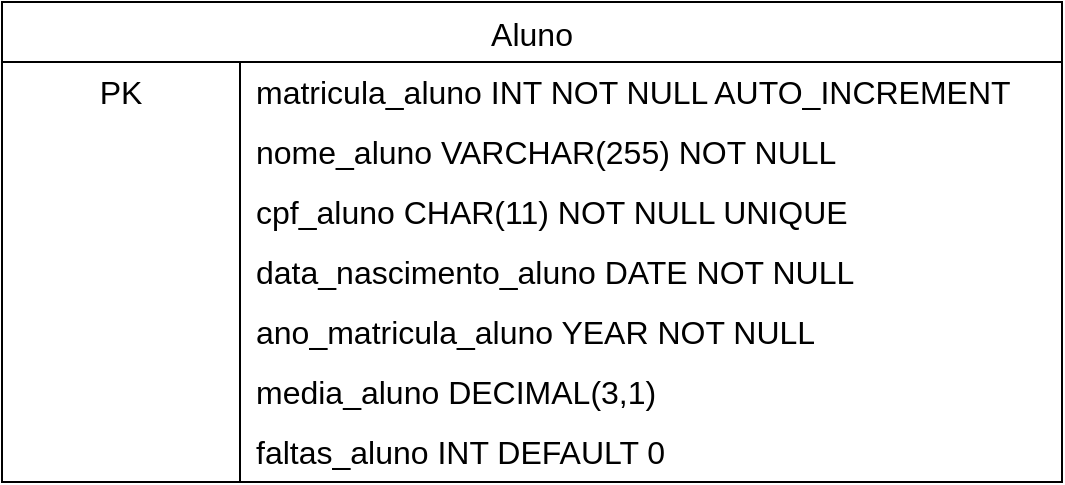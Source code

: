 <mxfile version="24.7.6">
  <diagram name="Página-1" id="tz8Udns7VqCCQV0ccwI3">
    <mxGraphModel dx="528" dy="441" grid="1" gridSize="10" guides="1" tooltips="1" connect="1" arrows="1" fold="1" page="1" pageScale="1" pageWidth="827" pageHeight="1169" math="0" shadow="0">
      <root>
        <mxCell id="0" />
        <mxCell id="1" parent="0" />
        <mxCell id="-tB_xNE38hooQfxC4I0e-1" value="Aluno" style="shape=table;startSize=30;container=1;collapsible=0;childLayout=tableLayout;fixedRows=1;rowLines=0;fontStyle=0;strokeColor=default;fontSize=16;" vertex="1" parent="1">
          <mxGeometry x="149" y="150" width="530" height="240" as="geometry" />
        </mxCell>
        <mxCell id="-tB_xNE38hooQfxC4I0e-2" value="" style="shape=tableRow;horizontal=0;startSize=0;swimlaneHead=0;swimlaneBody=0;top=0;left=0;bottom=0;right=0;collapsible=0;dropTarget=0;fillColor=none;points=[[0,0.5],[1,0.5]];portConstraint=eastwest;strokeColor=inherit;fontSize=16;" vertex="1" parent="-tB_xNE38hooQfxC4I0e-1">
          <mxGeometry y="30" width="530" height="30" as="geometry" />
        </mxCell>
        <mxCell id="-tB_xNE38hooQfxC4I0e-3" value="PK" style="shape=partialRectangle;html=1;whiteSpace=wrap;connectable=0;fillColor=none;top=0;left=0;bottom=0;right=0;overflow=hidden;pointerEvents=1;strokeColor=inherit;fontSize=16;" vertex="1" parent="-tB_xNE38hooQfxC4I0e-2">
          <mxGeometry width="119" height="30" as="geometry">
            <mxRectangle width="119" height="30" as="alternateBounds" />
          </mxGeometry>
        </mxCell>
        <mxCell id="-tB_xNE38hooQfxC4I0e-4" value="matricula_aluno INT NOT NULL AUTO_INCREMENT" style="shape=partialRectangle;html=1;whiteSpace=wrap;connectable=0;fillColor=none;top=0;left=0;bottom=0;right=0;align=left;spacingLeft=6;overflow=hidden;strokeColor=inherit;fontSize=16;" vertex="1" parent="-tB_xNE38hooQfxC4I0e-2">
          <mxGeometry x="119" width="411" height="30" as="geometry">
            <mxRectangle width="411" height="30" as="alternateBounds" />
          </mxGeometry>
        </mxCell>
        <mxCell id="-tB_xNE38hooQfxC4I0e-5" value="" style="shape=tableRow;horizontal=0;startSize=0;swimlaneHead=0;swimlaneBody=0;top=0;left=0;bottom=0;right=0;collapsible=0;dropTarget=0;fillColor=none;points=[[0,0.5],[1,0.5]];portConstraint=eastwest;strokeColor=inherit;fontSize=16;" vertex="1" parent="-tB_xNE38hooQfxC4I0e-1">
          <mxGeometry y="60" width="530" height="30" as="geometry" />
        </mxCell>
        <mxCell id="-tB_xNE38hooQfxC4I0e-6" value="" style="shape=partialRectangle;html=1;whiteSpace=wrap;connectable=0;fillColor=none;top=0;left=0;bottom=0;right=0;overflow=hidden;strokeColor=inherit;fontSize=16;" vertex="1" parent="-tB_xNE38hooQfxC4I0e-5">
          <mxGeometry width="119" height="30" as="geometry">
            <mxRectangle width="119" height="30" as="alternateBounds" />
          </mxGeometry>
        </mxCell>
        <mxCell id="-tB_xNE38hooQfxC4I0e-7" value="nome_aluno VARCHAR(255) NOT NULL" style="shape=partialRectangle;html=1;whiteSpace=wrap;connectable=0;fillColor=none;top=0;left=0;bottom=0;right=0;align=left;spacingLeft=6;overflow=hidden;strokeColor=inherit;fontSize=16;" vertex="1" parent="-tB_xNE38hooQfxC4I0e-5">
          <mxGeometry x="119" width="411" height="30" as="geometry">
            <mxRectangle width="411" height="30" as="alternateBounds" />
          </mxGeometry>
        </mxCell>
        <mxCell id="-tB_xNE38hooQfxC4I0e-8" value="" style="shape=tableRow;horizontal=0;startSize=0;swimlaneHead=0;swimlaneBody=0;top=0;left=0;bottom=0;right=0;collapsible=0;dropTarget=0;fillColor=none;points=[[0,0.5],[1,0.5]];portConstraint=eastwest;strokeColor=inherit;fontSize=16;" vertex="1" parent="-tB_xNE38hooQfxC4I0e-1">
          <mxGeometry y="90" width="530" height="30" as="geometry" />
        </mxCell>
        <mxCell id="-tB_xNE38hooQfxC4I0e-9" value="" style="shape=partialRectangle;html=1;whiteSpace=wrap;connectable=0;fillColor=none;top=0;left=0;bottom=0;right=0;overflow=hidden;strokeColor=inherit;fontSize=16;" vertex="1" parent="-tB_xNE38hooQfxC4I0e-8">
          <mxGeometry width="119" height="30" as="geometry">
            <mxRectangle width="119" height="30" as="alternateBounds" />
          </mxGeometry>
        </mxCell>
        <mxCell id="-tB_xNE38hooQfxC4I0e-10" value="cpf_aluno CHAR(11) NOT NULL UNIQUE" style="shape=partialRectangle;html=1;whiteSpace=wrap;connectable=0;fillColor=none;top=0;left=0;bottom=0;right=0;align=left;spacingLeft=6;overflow=hidden;strokeColor=inherit;fontSize=16;" vertex="1" parent="-tB_xNE38hooQfxC4I0e-8">
          <mxGeometry x="119" width="411" height="30" as="geometry">
            <mxRectangle width="411" height="30" as="alternateBounds" />
          </mxGeometry>
        </mxCell>
        <mxCell id="-tB_xNE38hooQfxC4I0e-21" value="" style="shape=tableRow;horizontal=0;startSize=0;swimlaneHead=0;swimlaneBody=0;top=0;left=0;bottom=0;right=0;collapsible=0;dropTarget=0;fillColor=none;points=[[0,0.5],[1,0.5]];portConstraint=eastwest;strokeColor=inherit;fontSize=16;" vertex="1" parent="-tB_xNE38hooQfxC4I0e-1">
          <mxGeometry y="120" width="530" height="30" as="geometry" />
        </mxCell>
        <mxCell id="-tB_xNE38hooQfxC4I0e-22" value="" style="shape=partialRectangle;html=1;whiteSpace=wrap;connectable=0;fillColor=none;top=0;left=0;bottom=0;right=0;overflow=hidden;strokeColor=inherit;fontSize=16;" vertex="1" parent="-tB_xNE38hooQfxC4I0e-21">
          <mxGeometry width="119" height="30" as="geometry">
            <mxRectangle width="119" height="30" as="alternateBounds" />
          </mxGeometry>
        </mxCell>
        <mxCell id="-tB_xNE38hooQfxC4I0e-23" value="data_nascimento_aluno DATE NOT NULL" style="shape=partialRectangle;html=1;whiteSpace=wrap;connectable=0;fillColor=none;top=0;left=0;bottom=0;right=0;align=left;spacingLeft=6;overflow=hidden;strokeColor=inherit;fontSize=16;" vertex="1" parent="-tB_xNE38hooQfxC4I0e-21">
          <mxGeometry x="119" width="411" height="30" as="geometry">
            <mxRectangle width="411" height="30" as="alternateBounds" />
          </mxGeometry>
        </mxCell>
        <mxCell id="-tB_xNE38hooQfxC4I0e-24" value="" style="shape=tableRow;horizontal=0;startSize=0;swimlaneHead=0;swimlaneBody=0;top=0;left=0;bottom=0;right=0;collapsible=0;dropTarget=0;fillColor=none;points=[[0,0.5],[1,0.5]];portConstraint=eastwest;strokeColor=inherit;fontSize=16;" vertex="1" parent="-tB_xNE38hooQfxC4I0e-1">
          <mxGeometry y="150" width="530" height="30" as="geometry" />
        </mxCell>
        <mxCell id="-tB_xNE38hooQfxC4I0e-25" value="" style="shape=partialRectangle;html=1;whiteSpace=wrap;connectable=0;fillColor=none;top=0;left=0;bottom=0;right=0;overflow=hidden;strokeColor=inherit;fontSize=16;" vertex="1" parent="-tB_xNE38hooQfxC4I0e-24">
          <mxGeometry width="119" height="30" as="geometry">
            <mxRectangle width="119" height="30" as="alternateBounds" />
          </mxGeometry>
        </mxCell>
        <mxCell id="-tB_xNE38hooQfxC4I0e-26" value="ano_matricula_aluno YEAR NOT NULL" style="shape=partialRectangle;html=1;whiteSpace=wrap;connectable=0;fillColor=none;top=0;left=0;bottom=0;right=0;align=left;spacingLeft=6;overflow=hidden;strokeColor=inherit;fontSize=16;" vertex="1" parent="-tB_xNE38hooQfxC4I0e-24">
          <mxGeometry x="119" width="411" height="30" as="geometry">
            <mxRectangle width="411" height="30" as="alternateBounds" />
          </mxGeometry>
        </mxCell>
        <mxCell id="-tB_xNE38hooQfxC4I0e-27" value="" style="shape=tableRow;horizontal=0;startSize=0;swimlaneHead=0;swimlaneBody=0;top=0;left=0;bottom=0;right=0;collapsible=0;dropTarget=0;fillColor=none;points=[[0,0.5],[1,0.5]];portConstraint=eastwest;strokeColor=inherit;fontSize=16;" vertex="1" parent="-tB_xNE38hooQfxC4I0e-1">
          <mxGeometry y="180" width="530" height="30" as="geometry" />
        </mxCell>
        <mxCell id="-tB_xNE38hooQfxC4I0e-28" value="" style="shape=partialRectangle;html=1;whiteSpace=wrap;connectable=0;fillColor=none;top=0;left=0;bottom=0;right=0;overflow=hidden;strokeColor=inherit;fontSize=16;" vertex="1" parent="-tB_xNE38hooQfxC4I0e-27">
          <mxGeometry width="119" height="30" as="geometry">
            <mxRectangle width="119" height="30" as="alternateBounds" />
          </mxGeometry>
        </mxCell>
        <mxCell id="-tB_xNE38hooQfxC4I0e-29" value="media_aluno DECIMAL(3,1)" style="shape=partialRectangle;html=1;whiteSpace=wrap;connectable=0;fillColor=none;top=0;left=0;bottom=0;right=0;align=left;spacingLeft=6;overflow=hidden;strokeColor=inherit;fontSize=16;" vertex="1" parent="-tB_xNE38hooQfxC4I0e-27">
          <mxGeometry x="119" width="411" height="30" as="geometry">
            <mxRectangle width="411" height="30" as="alternateBounds" />
          </mxGeometry>
        </mxCell>
        <mxCell id="-tB_xNE38hooQfxC4I0e-30" value="" style="shape=tableRow;horizontal=0;startSize=0;swimlaneHead=0;swimlaneBody=0;top=0;left=0;bottom=0;right=0;collapsible=0;dropTarget=0;fillColor=none;points=[[0,0.5],[1,0.5]];portConstraint=eastwest;strokeColor=inherit;fontSize=16;" vertex="1" parent="-tB_xNE38hooQfxC4I0e-1">
          <mxGeometry y="210" width="530" height="30" as="geometry" />
        </mxCell>
        <mxCell id="-tB_xNE38hooQfxC4I0e-31" value="" style="shape=partialRectangle;html=1;whiteSpace=wrap;connectable=0;fillColor=none;top=0;left=0;bottom=0;right=0;overflow=hidden;strokeColor=inherit;fontSize=16;" vertex="1" parent="-tB_xNE38hooQfxC4I0e-30">
          <mxGeometry width="119" height="30" as="geometry">
            <mxRectangle width="119" height="30" as="alternateBounds" />
          </mxGeometry>
        </mxCell>
        <mxCell id="-tB_xNE38hooQfxC4I0e-32" value="faltas_aluno INT DEFAULT 0" style="shape=partialRectangle;html=1;whiteSpace=wrap;connectable=0;fillColor=none;top=0;left=0;bottom=0;right=0;align=left;spacingLeft=6;overflow=hidden;strokeColor=inherit;fontSize=16;" vertex="1" parent="-tB_xNE38hooQfxC4I0e-30">
          <mxGeometry x="119" width="411" height="30" as="geometry">
            <mxRectangle width="411" height="30" as="alternateBounds" />
          </mxGeometry>
        </mxCell>
      </root>
    </mxGraphModel>
  </diagram>
</mxfile>
